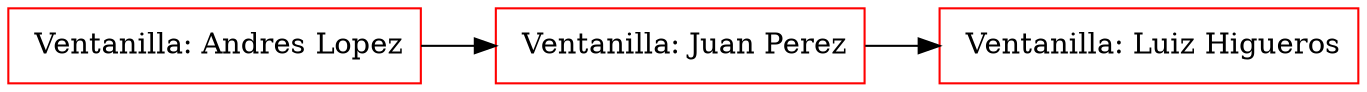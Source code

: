 digraph G { 
node[shape=box, color=red];
nodo1581781576[label=" Ventanilla: Andres Lopez"]
nodo1725154839[label=" Ventanilla: Juan Perez"]
nodo1670675563[label=" Ventanilla: Luiz Higueros"]
nodo1581781576 -> nodo1725154839;
nodo1725154839 -> nodo1670675563;
rankdir=LR;
} 
